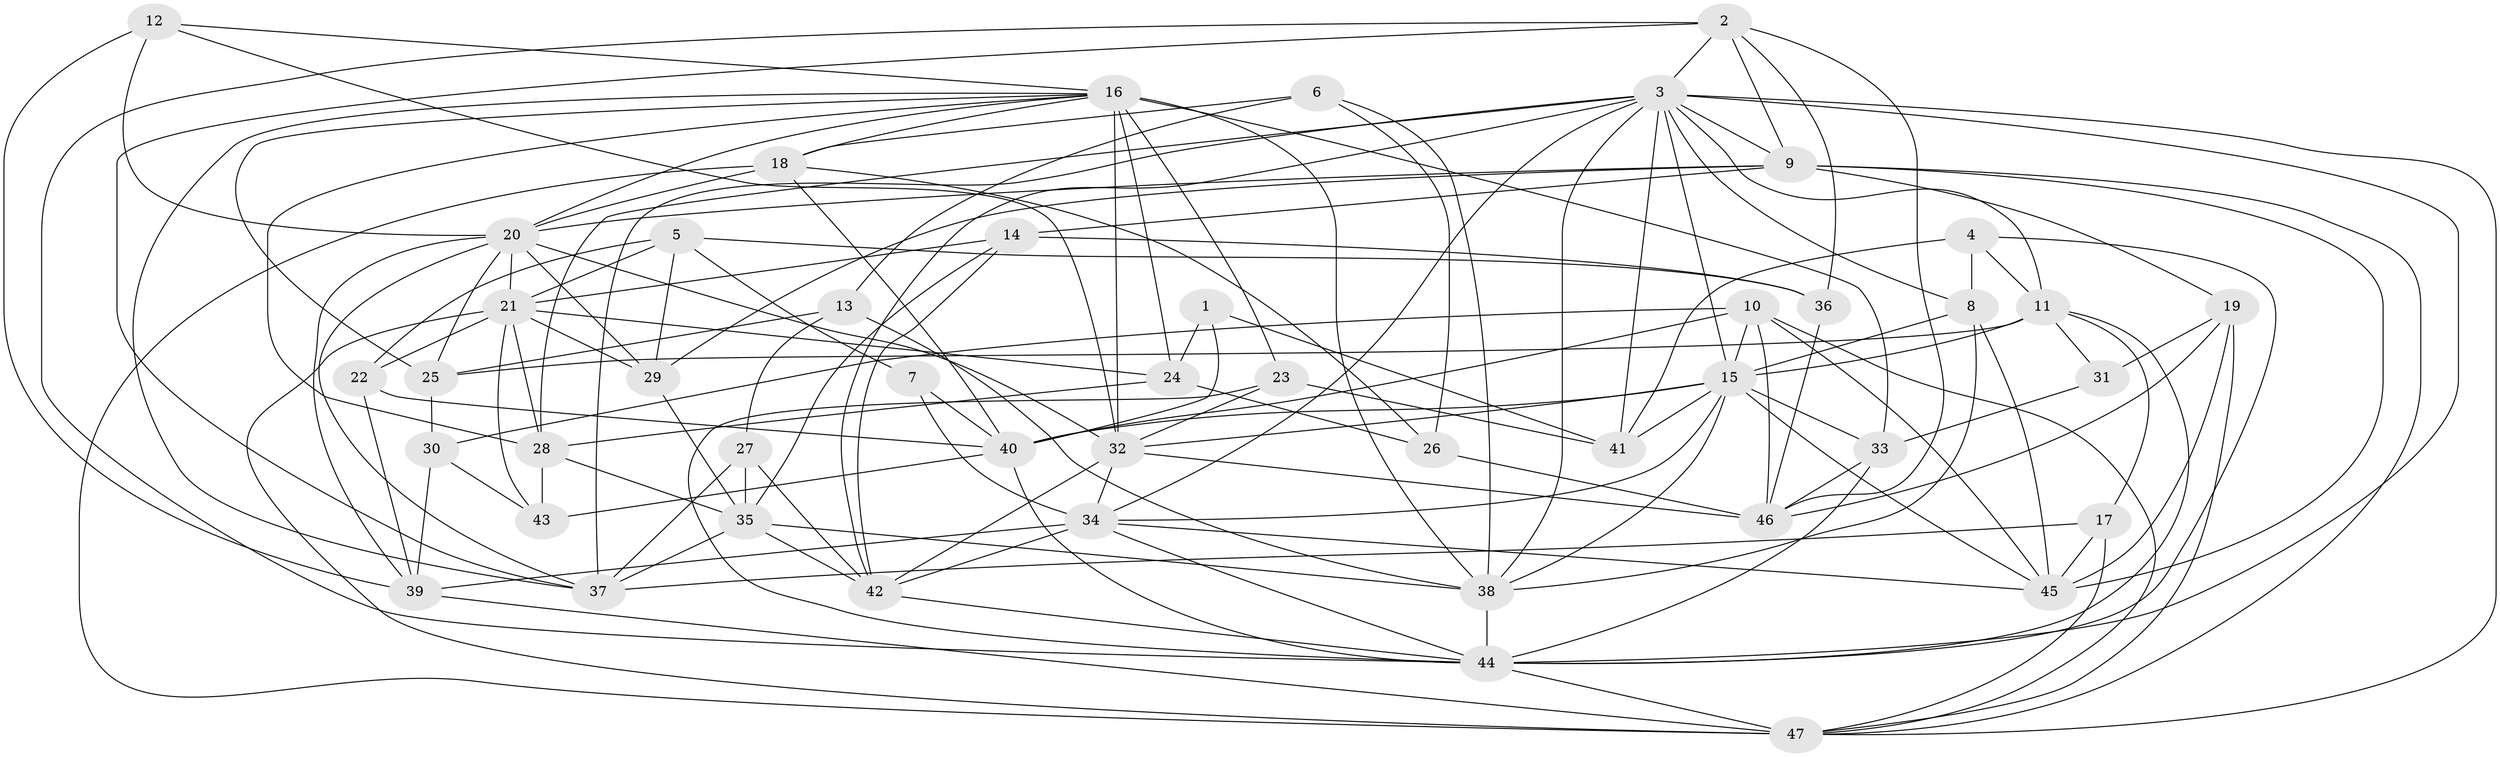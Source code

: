 // original degree distribution, {2: 0.12931034482758622, 3: 0.3017241379310345, 6: 0.08620689655172414, 5: 0.19827586206896552, 4: 0.23275862068965517, 9: 0.008620689655172414, 7: 0.02586206896551724, 8: 0.017241379310344827}
// Generated by graph-tools (version 1.1) at 2025/37/03/04/25 23:37:15]
// undirected, 47 vertices, 144 edges
graph export_dot {
  node [color=gray90,style=filled];
  1;
  2;
  3;
  4;
  5;
  6;
  7;
  8;
  9;
  10;
  11;
  12;
  13;
  14;
  15;
  16;
  17;
  18;
  19;
  20;
  21;
  22;
  23;
  24;
  25;
  26;
  27;
  28;
  29;
  30;
  31;
  32;
  33;
  34;
  35;
  36;
  37;
  38;
  39;
  40;
  41;
  42;
  43;
  44;
  45;
  46;
  47;
  1 -- 24 [weight=1.0];
  1 -- 40 [weight=1.0];
  1 -- 41 [weight=1.0];
  2 -- 3 [weight=1.0];
  2 -- 9 [weight=1.0];
  2 -- 36 [weight=1.0];
  2 -- 37 [weight=1.0];
  2 -- 44 [weight=1.0];
  2 -- 46 [weight=1.0];
  3 -- 8 [weight=1.0];
  3 -- 9 [weight=1.0];
  3 -- 11 [weight=1.0];
  3 -- 15 [weight=1.0];
  3 -- 28 [weight=1.0];
  3 -- 34 [weight=1.0];
  3 -- 37 [weight=1.0];
  3 -- 38 [weight=1.0];
  3 -- 41 [weight=1.0];
  3 -- 42 [weight=1.0];
  3 -- 44 [weight=1.0];
  3 -- 47 [weight=1.0];
  4 -- 8 [weight=1.0];
  4 -- 11 [weight=1.0];
  4 -- 41 [weight=1.0];
  4 -- 44 [weight=1.0];
  5 -- 7 [weight=1.0];
  5 -- 21 [weight=1.0];
  5 -- 22 [weight=1.0];
  5 -- 29 [weight=2.0];
  5 -- 36 [weight=1.0];
  6 -- 13 [weight=1.0];
  6 -- 18 [weight=1.0];
  6 -- 26 [weight=1.0];
  6 -- 38 [weight=1.0];
  7 -- 34 [weight=1.0];
  7 -- 40 [weight=1.0];
  8 -- 15 [weight=1.0];
  8 -- 38 [weight=1.0];
  8 -- 45 [weight=1.0];
  9 -- 14 [weight=2.0];
  9 -- 19 [weight=1.0];
  9 -- 20 [weight=1.0];
  9 -- 29 [weight=1.0];
  9 -- 45 [weight=1.0];
  9 -- 47 [weight=1.0];
  10 -- 15 [weight=1.0];
  10 -- 30 [weight=1.0];
  10 -- 40 [weight=1.0];
  10 -- 45 [weight=1.0];
  10 -- 46 [weight=2.0];
  10 -- 47 [weight=1.0];
  11 -- 15 [weight=1.0];
  11 -- 17 [weight=1.0];
  11 -- 25 [weight=1.0];
  11 -- 31 [weight=1.0];
  11 -- 44 [weight=1.0];
  12 -- 16 [weight=1.0];
  12 -- 20 [weight=1.0];
  12 -- 32 [weight=2.0];
  12 -- 39 [weight=1.0];
  13 -- 25 [weight=1.0];
  13 -- 27 [weight=1.0];
  13 -- 38 [weight=1.0];
  14 -- 21 [weight=2.0];
  14 -- 35 [weight=1.0];
  14 -- 36 [weight=1.0];
  14 -- 42 [weight=1.0];
  15 -- 32 [weight=1.0];
  15 -- 33 [weight=1.0];
  15 -- 34 [weight=1.0];
  15 -- 38 [weight=1.0];
  15 -- 40 [weight=2.0];
  15 -- 41 [weight=1.0];
  15 -- 45 [weight=1.0];
  16 -- 18 [weight=1.0];
  16 -- 20 [weight=1.0];
  16 -- 23 [weight=1.0];
  16 -- 24 [weight=1.0];
  16 -- 25 [weight=1.0];
  16 -- 28 [weight=1.0];
  16 -- 32 [weight=2.0];
  16 -- 33 [weight=2.0];
  16 -- 37 [weight=1.0];
  16 -- 38 [weight=1.0];
  17 -- 37 [weight=1.0];
  17 -- 45 [weight=1.0];
  17 -- 47 [weight=1.0];
  18 -- 20 [weight=1.0];
  18 -- 26 [weight=1.0];
  18 -- 40 [weight=1.0];
  18 -- 47 [weight=1.0];
  19 -- 31 [weight=1.0];
  19 -- 45 [weight=1.0];
  19 -- 46 [weight=1.0];
  19 -- 47 [weight=1.0];
  20 -- 21 [weight=1.0];
  20 -- 25 [weight=1.0];
  20 -- 29 [weight=1.0];
  20 -- 32 [weight=1.0];
  20 -- 37 [weight=1.0];
  20 -- 39 [weight=1.0];
  21 -- 22 [weight=1.0];
  21 -- 24 [weight=1.0];
  21 -- 28 [weight=1.0];
  21 -- 29 [weight=2.0];
  21 -- 43 [weight=1.0];
  21 -- 47 [weight=2.0];
  22 -- 39 [weight=1.0];
  22 -- 40 [weight=1.0];
  23 -- 32 [weight=2.0];
  23 -- 41 [weight=1.0];
  23 -- 44 [weight=1.0];
  24 -- 26 [weight=1.0];
  24 -- 28 [weight=1.0];
  25 -- 30 [weight=1.0];
  26 -- 46 [weight=2.0];
  27 -- 35 [weight=1.0];
  27 -- 37 [weight=1.0];
  27 -- 42 [weight=1.0];
  28 -- 35 [weight=1.0];
  28 -- 43 [weight=2.0];
  29 -- 35 [weight=1.0];
  30 -- 39 [weight=1.0];
  30 -- 43 [weight=1.0];
  31 -- 33 [weight=1.0];
  32 -- 34 [weight=2.0];
  32 -- 42 [weight=1.0];
  32 -- 46 [weight=1.0];
  33 -- 44 [weight=1.0];
  33 -- 46 [weight=1.0];
  34 -- 39 [weight=1.0];
  34 -- 42 [weight=1.0];
  34 -- 44 [weight=1.0];
  34 -- 45 [weight=1.0];
  35 -- 37 [weight=1.0];
  35 -- 38 [weight=1.0];
  35 -- 42 [weight=1.0];
  36 -- 46 [weight=1.0];
  38 -- 44 [weight=1.0];
  39 -- 47 [weight=1.0];
  40 -- 43 [weight=1.0];
  40 -- 44 [weight=1.0];
  42 -- 44 [weight=1.0];
  44 -- 47 [weight=1.0];
}

